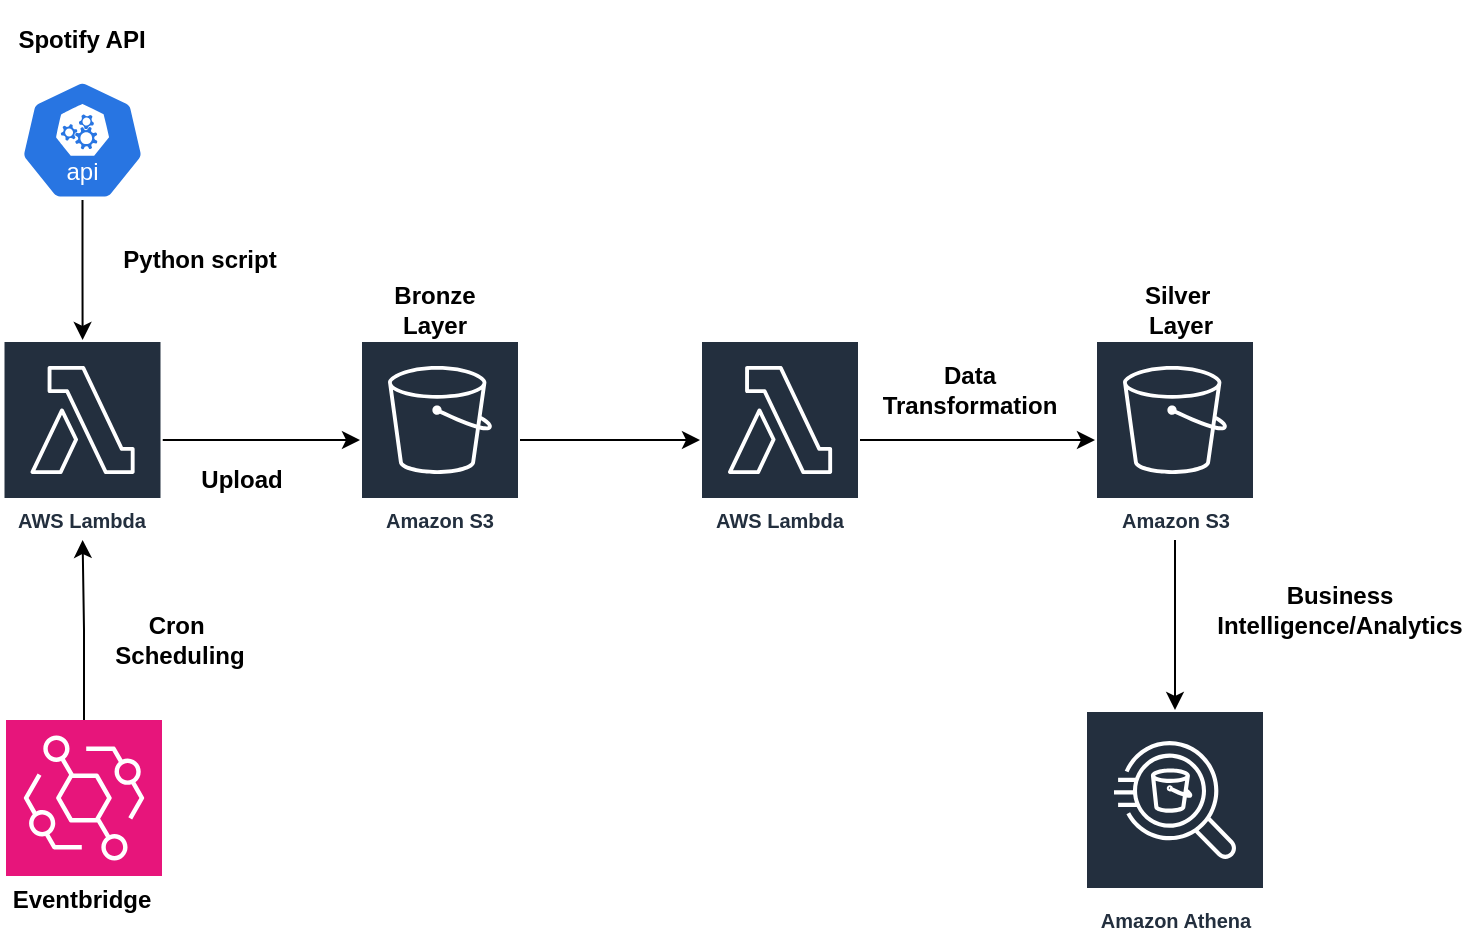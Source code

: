 <mxfile version="28.0.6">
  <diagram name="Page-1" id="T127Wbrbc2dZu5t-_8LJ">
    <mxGraphModel dx="1042" dy="626" grid="1" gridSize="10" guides="1" tooltips="1" connect="1" arrows="1" fold="1" page="1" pageScale="1" pageWidth="850" pageHeight="1100" math="0" shadow="0">
      <root>
        <mxCell id="0" />
        <mxCell id="1" parent="0" />
        <mxCell id="NsWhDprRu-liOo2ijzbC-2" style="edgeStyle=orthogonalEdgeStyle;rounded=0;orthogonalLoop=1;jettySize=auto;html=1;" edge="1" parent="1" source="_5y_cKCDHSaVJ6vVh-GV-2" target="NsWhDprRu-liOo2ijzbC-1">
          <mxGeometry relative="1" as="geometry" />
        </mxCell>
        <mxCell id="_5y_cKCDHSaVJ6vVh-GV-2" value="Amazon S3" style="sketch=0;outlineConnect=0;fontColor=#232F3E;gradientColor=none;strokeColor=#ffffff;fillColor=#232F3E;dashed=0;verticalLabelPosition=middle;verticalAlign=bottom;align=center;html=1;whiteSpace=wrap;fontSize=10;fontStyle=1;spacing=3;shape=mxgraph.aws4.productIcon;prIcon=mxgraph.aws4.s3;" parent="1" vertex="1">
          <mxGeometry x="230" y="200" width="80" height="100" as="geometry" />
        </mxCell>
        <mxCell id="_5y_cKCDHSaVJ6vVh-GV-7" style="edgeStyle=orthogonalEdgeStyle;rounded=0;orthogonalLoop=1;jettySize=auto;html=1;" parent="1" source="_5y_cKCDHSaVJ6vVh-GV-5" target="_5y_cKCDHSaVJ6vVh-GV-6" edge="1">
          <mxGeometry relative="1" as="geometry" />
        </mxCell>
        <mxCell id="_5y_cKCDHSaVJ6vVh-GV-5" value="" style="aspect=fixed;sketch=0;html=1;dashed=0;whitespace=wrap;verticalLabelPosition=bottom;verticalAlign=top;fillColor=#2875E2;strokeColor=#ffffff;points=[[0.005,0.63,0],[0.1,0.2,0],[0.9,0.2,0],[0.5,0,0],[0.995,0.63,0],[0.72,0.99,0],[0.5,1,0],[0.28,0.99,0]];shape=mxgraph.kubernetes.icon2;kubernetesLabel=1;prIcon=api" parent="1" vertex="1">
          <mxGeometry x="60" y="70" width="62.5" height="60" as="geometry" />
        </mxCell>
        <mxCell id="_5y_cKCDHSaVJ6vVh-GV-9" style="edgeStyle=orthogonalEdgeStyle;rounded=0;orthogonalLoop=1;jettySize=auto;html=1;" parent="1" source="_5y_cKCDHSaVJ6vVh-GV-6" target="_5y_cKCDHSaVJ6vVh-GV-2" edge="1">
          <mxGeometry relative="1" as="geometry" />
        </mxCell>
        <mxCell id="_5y_cKCDHSaVJ6vVh-GV-6" value="AWS Lambda" style="sketch=0;outlineConnect=0;fontColor=#232F3E;gradientColor=none;strokeColor=#ffffff;fillColor=#232F3E;dashed=0;verticalLabelPosition=middle;verticalAlign=bottom;align=center;html=1;whiteSpace=wrap;fontSize=10;fontStyle=1;spacing=3;shape=mxgraph.aws4.productIcon;prIcon=mxgraph.aws4.lambda;" parent="1" vertex="1">
          <mxGeometry x="51.25" y="200" width="80" height="100" as="geometry" />
        </mxCell>
        <mxCell id="_5y_cKCDHSaVJ6vVh-GV-8" value="&lt;font style=&quot;font-size: 12px;&quot;&gt;&lt;b style=&quot;&quot;&gt;Python script&lt;/b&gt;&lt;/font&gt;" style="text;html=1;align=center;verticalAlign=middle;whiteSpace=wrap;rounded=0;" parent="1" vertex="1">
          <mxGeometry x="110" y="140" width="80" height="40" as="geometry" />
        </mxCell>
        <mxCell id="_5y_cKCDHSaVJ6vVh-GV-12" value="&lt;font style=&quot;font-size: 12px;&quot;&gt;&lt;b style=&quot;&quot;&gt;Upload&lt;/b&gt;&lt;/font&gt;" style="text;html=1;align=center;verticalAlign=middle;whiteSpace=wrap;rounded=0;" parent="1" vertex="1">
          <mxGeometry x="131.25" y="250" width="80" height="40" as="geometry" />
        </mxCell>
        <mxCell id="_5y_cKCDHSaVJ6vVh-GV-15" value="&lt;font style=&quot;font-size: 12px;&quot;&gt;&lt;b style=&quot;&quot;&gt;Business Intelligence/Analytics&lt;/b&gt;&lt;/font&gt;" style="text;html=1;align=center;verticalAlign=middle;whiteSpace=wrap;rounded=0;" parent="1" vertex="1">
          <mxGeometry x="660" y="310" width="120" height="50" as="geometry" />
        </mxCell>
        <mxCell id="_5y_cKCDHSaVJ6vVh-GV-16" value="Amazon Athena" style="sketch=0;outlineConnect=0;fontColor=#232F3E;gradientColor=none;strokeColor=#ffffff;fillColor=#232F3E;dashed=0;verticalLabelPosition=middle;verticalAlign=bottom;align=center;html=1;whiteSpace=wrap;fontSize=10;fontStyle=1;spacing=3;shape=mxgraph.aws4.productIcon;prIcon=mxgraph.aws4.athena;" parent="1" vertex="1">
          <mxGeometry x="592.5" y="385" width="90" height="115" as="geometry" />
        </mxCell>
        <mxCell id="_5y_cKCDHSaVJ6vVh-GV-20" style="edgeStyle=orthogonalEdgeStyle;rounded=0;orthogonalLoop=1;jettySize=auto;html=1;" parent="1" source="_5y_cKCDHSaVJ6vVh-GV-18" target="_5y_cKCDHSaVJ6vVh-GV-6" edge="1">
          <mxGeometry relative="1" as="geometry" />
        </mxCell>
        <mxCell id="_5y_cKCDHSaVJ6vVh-GV-18" value="" style="sketch=0;points=[[0,0,0],[0.25,0,0],[0.5,0,0],[0.75,0,0],[1,0,0],[0,1,0],[0.25,1,0],[0.5,1,0],[0.75,1,0],[1,1,0],[0,0.25,0],[0,0.5,0],[0,0.75,0],[1,0.25,0],[1,0.5,0],[1,0.75,0]];outlineConnect=0;fontColor=#232F3E;fillColor=#E7157B;strokeColor=#ffffff;dashed=0;verticalLabelPosition=bottom;verticalAlign=top;align=center;html=1;fontSize=12;fontStyle=0;aspect=fixed;shape=mxgraph.aws4.resourceIcon;resIcon=mxgraph.aws4.eventbridge;" parent="1" vertex="1">
          <mxGeometry x="53" y="390" width="78" height="78" as="geometry" />
        </mxCell>
        <mxCell id="_5y_cKCDHSaVJ6vVh-GV-19" value="&lt;font style=&quot;font-size: 12px;&quot;&gt;&lt;b style=&quot;&quot;&gt;Eventbridge&lt;/b&gt;&lt;/font&gt;" style="text;html=1;align=center;verticalAlign=middle;whiteSpace=wrap;rounded=0;" parent="1" vertex="1">
          <mxGeometry x="51" y="460" width="80" height="40" as="geometry" />
        </mxCell>
        <mxCell id="_5y_cKCDHSaVJ6vVh-GV-21" value="&lt;font style=&quot;font-size: 12px;&quot;&gt;&lt;b style=&quot;&quot;&gt;Cron&amp;nbsp;&lt;br&gt;Scheduling&lt;/b&gt;&lt;/font&gt;" style="text;html=1;align=center;verticalAlign=middle;whiteSpace=wrap;rounded=0;" parent="1" vertex="1">
          <mxGeometry x="100" y="330" width="80" height="40" as="geometry" />
        </mxCell>
        <mxCell id="_5y_cKCDHSaVJ6vVh-GV-22" value="&lt;font style=&quot;font-size: 12px;&quot;&gt;&lt;b style=&quot;&quot;&gt;Spotify API&lt;/b&gt;&lt;/font&gt;" style="text;html=1;align=center;verticalAlign=middle;whiteSpace=wrap;rounded=0;" parent="1" vertex="1">
          <mxGeometry x="51" y="30" width="80" height="40" as="geometry" />
        </mxCell>
        <mxCell id="NsWhDprRu-liOo2ijzbC-3" style="edgeStyle=orthogonalEdgeStyle;rounded=0;orthogonalLoop=1;jettySize=auto;html=1;" edge="1" parent="1" source="NsWhDprRu-liOo2ijzbC-1" target="NsWhDprRu-liOo2ijzbC-4">
          <mxGeometry relative="1" as="geometry">
            <mxPoint x="560" y="250" as="targetPoint" />
          </mxGeometry>
        </mxCell>
        <mxCell id="NsWhDprRu-liOo2ijzbC-1" value="AWS Lambda" style="sketch=0;outlineConnect=0;fontColor=#232F3E;gradientColor=none;strokeColor=#ffffff;fillColor=#232F3E;dashed=0;verticalLabelPosition=middle;verticalAlign=bottom;align=center;html=1;whiteSpace=wrap;fontSize=10;fontStyle=1;spacing=3;shape=mxgraph.aws4.productIcon;prIcon=mxgraph.aws4.lambda;" vertex="1" parent="1">
          <mxGeometry x="400" y="200" width="80" height="100" as="geometry" />
        </mxCell>
        <mxCell id="NsWhDprRu-liOo2ijzbC-13" style="edgeStyle=orthogonalEdgeStyle;rounded=0;orthogonalLoop=1;jettySize=auto;html=1;" edge="1" parent="1" source="NsWhDprRu-liOo2ijzbC-4" target="_5y_cKCDHSaVJ6vVh-GV-16">
          <mxGeometry relative="1" as="geometry" />
        </mxCell>
        <mxCell id="NsWhDprRu-liOo2ijzbC-4" value="Amazon S3" style="sketch=0;outlineConnect=0;fontColor=#232F3E;gradientColor=none;strokeColor=#ffffff;fillColor=#232F3E;dashed=0;verticalLabelPosition=middle;verticalAlign=bottom;align=center;html=1;whiteSpace=wrap;fontSize=10;fontStyle=1;spacing=3;shape=mxgraph.aws4.productIcon;prIcon=mxgraph.aws4.s3;" vertex="1" parent="1">
          <mxGeometry x="597.5" y="200" width="80" height="100" as="geometry" />
        </mxCell>
        <mxCell id="NsWhDprRu-liOo2ijzbC-5" value="&lt;b&gt;Bronze Layer&lt;/b&gt;" style="text;html=1;align=center;verticalAlign=middle;whiteSpace=wrap;rounded=0;" vertex="1" parent="1">
          <mxGeometry x="230" y="170" width="75" height="30" as="geometry" />
        </mxCell>
        <mxCell id="NsWhDprRu-liOo2ijzbC-6" value="&lt;b&gt;Silver&amp;nbsp;&lt;/b&gt;&lt;div&gt;&lt;b&gt;Layer&lt;/b&gt;&lt;/div&gt;" style="text;html=1;align=center;verticalAlign=middle;whiteSpace=wrap;rounded=0;" vertex="1" parent="1">
          <mxGeometry x="602.5" y="170" width="75" height="30" as="geometry" />
        </mxCell>
        <mxCell id="NsWhDprRu-liOo2ijzbC-7" value="&lt;b&gt;Data Transformation&lt;/b&gt;" style="text;html=1;align=center;verticalAlign=middle;whiteSpace=wrap;rounded=0;" vertex="1" parent="1">
          <mxGeometry x="500" y="210" width="70" height="30" as="geometry" />
        </mxCell>
      </root>
    </mxGraphModel>
  </diagram>
</mxfile>
